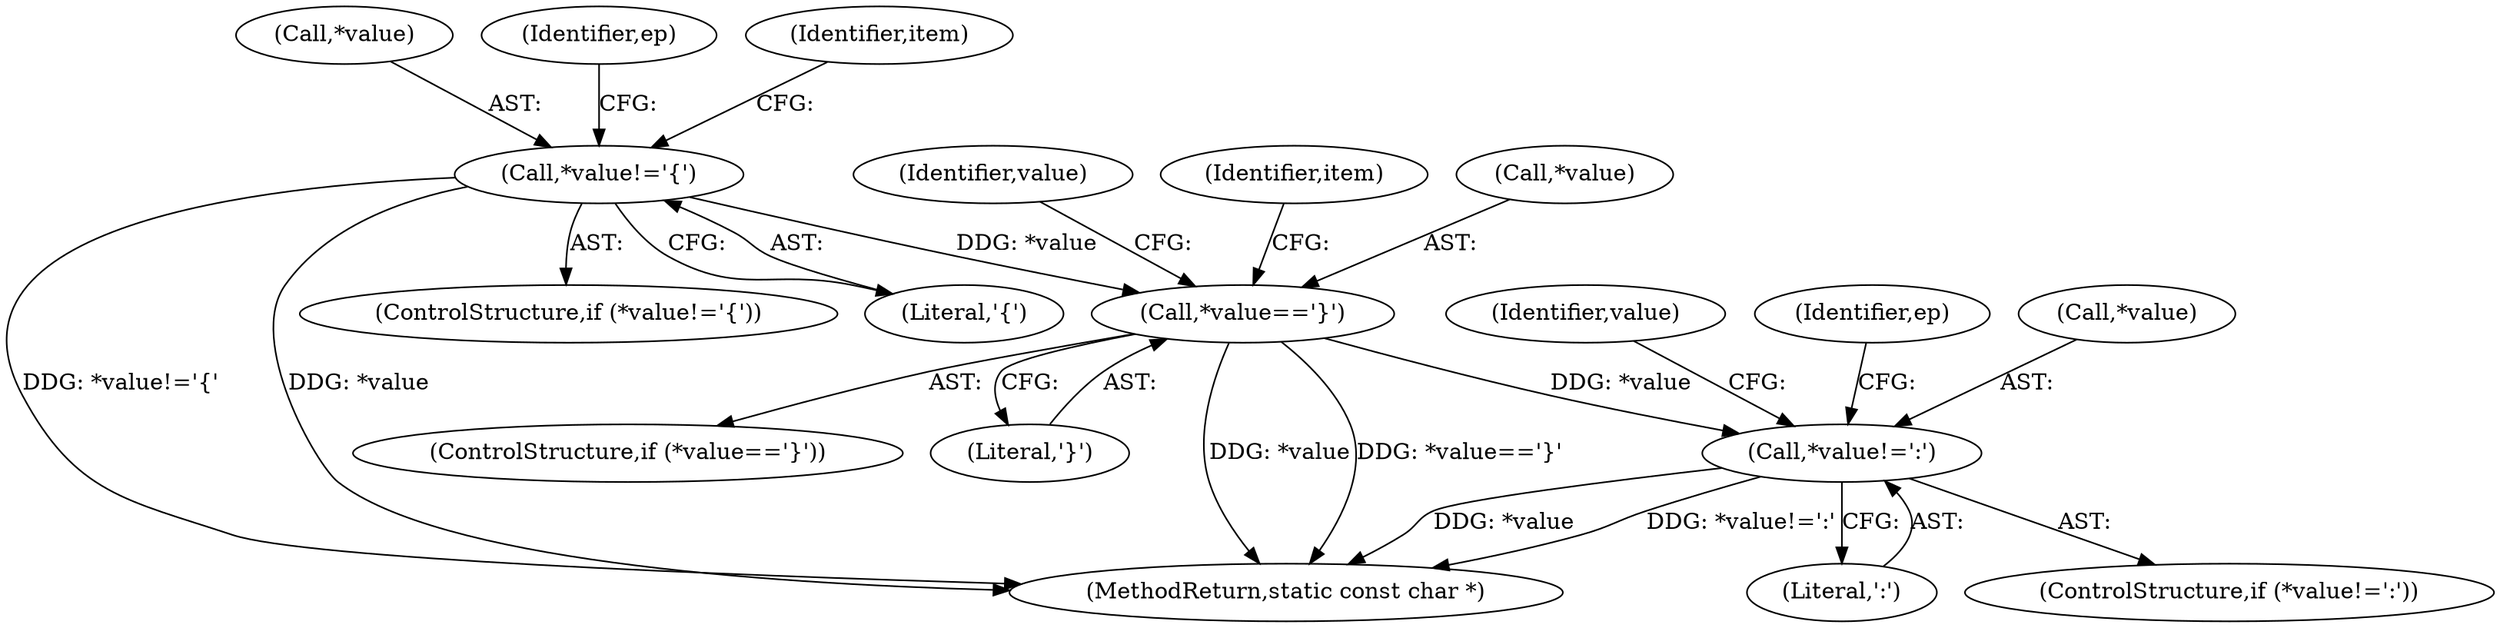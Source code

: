digraph "0_iperf_91f2fa59e8ed80dfbf400add0164ee0e508e412a_37@pointer" {
"1000137" [label="(Call,*value=='}')"];
"1000114" [label="(Call,*value!='{')"];
"1000185" [label="(Call,*value!=':')"];
"1000197" [label="(Identifier,value)"];
"1000113" [label="(ControlStructure,if (*value!='{'))"];
"1000143" [label="(Identifier,value)"];
"1000117" [label="(Literal,'{')"];
"1000115" [label="(Call,*value)"];
"1000192" [label="(Identifier,ep)"];
"1000185" [label="(Call,*value!=':')"];
"1000114" [label="(Call,*value!='{')"];
"1000188" [label="(Literal,':')"];
"1000137" [label="(Call,*value=='}')"];
"1000147" [label="(Identifier,item)"];
"1000140" [label="(Literal,'}')"];
"1000121" [label="(Identifier,ep)"];
"1000211" [label="(MethodReturn,static const char *)"];
"1000186" [label="(Call,*value)"];
"1000138" [label="(Call,*value)"];
"1000127" [label="(Identifier,item)"];
"1000184" [label="(ControlStructure,if (*value!=':'))"];
"1000136" [label="(ControlStructure,if (*value=='}'))"];
"1000137" -> "1000136"  [label="AST: "];
"1000137" -> "1000140"  [label="CFG: "];
"1000138" -> "1000137"  [label="AST: "];
"1000140" -> "1000137"  [label="AST: "];
"1000143" -> "1000137"  [label="CFG: "];
"1000147" -> "1000137"  [label="CFG: "];
"1000137" -> "1000211"  [label="DDG: *value"];
"1000137" -> "1000211"  [label="DDG: *value=='}'"];
"1000114" -> "1000137"  [label="DDG: *value"];
"1000137" -> "1000185"  [label="DDG: *value"];
"1000114" -> "1000113"  [label="AST: "];
"1000114" -> "1000117"  [label="CFG: "];
"1000115" -> "1000114"  [label="AST: "];
"1000117" -> "1000114"  [label="AST: "];
"1000121" -> "1000114"  [label="CFG: "];
"1000127" -> "1000114"  [label="CFG: "];
"1000114" -> "1000211"  [label="DDG: *value!='{'"];
"1000114" -> "1000211"  [label="DDG: *value"];
"1000185" -> "1000184"  [label="AST: "];
"1000185" -> "1000188"  [label="CFG: "];
"1000186" -> "1000185"  [label="AST: "];
"1000188" -> "1000185"  [label="AST: "];
"1000192" -> "1000185"  [label="CFG: "];
"1000197" -> "1000185"  [label="CFG: "];
"1000185" -> "1000211"  [label="DDG: *value!=':'"];
"1000185" -> "1000211"  [label="DDG: *value"];
}
